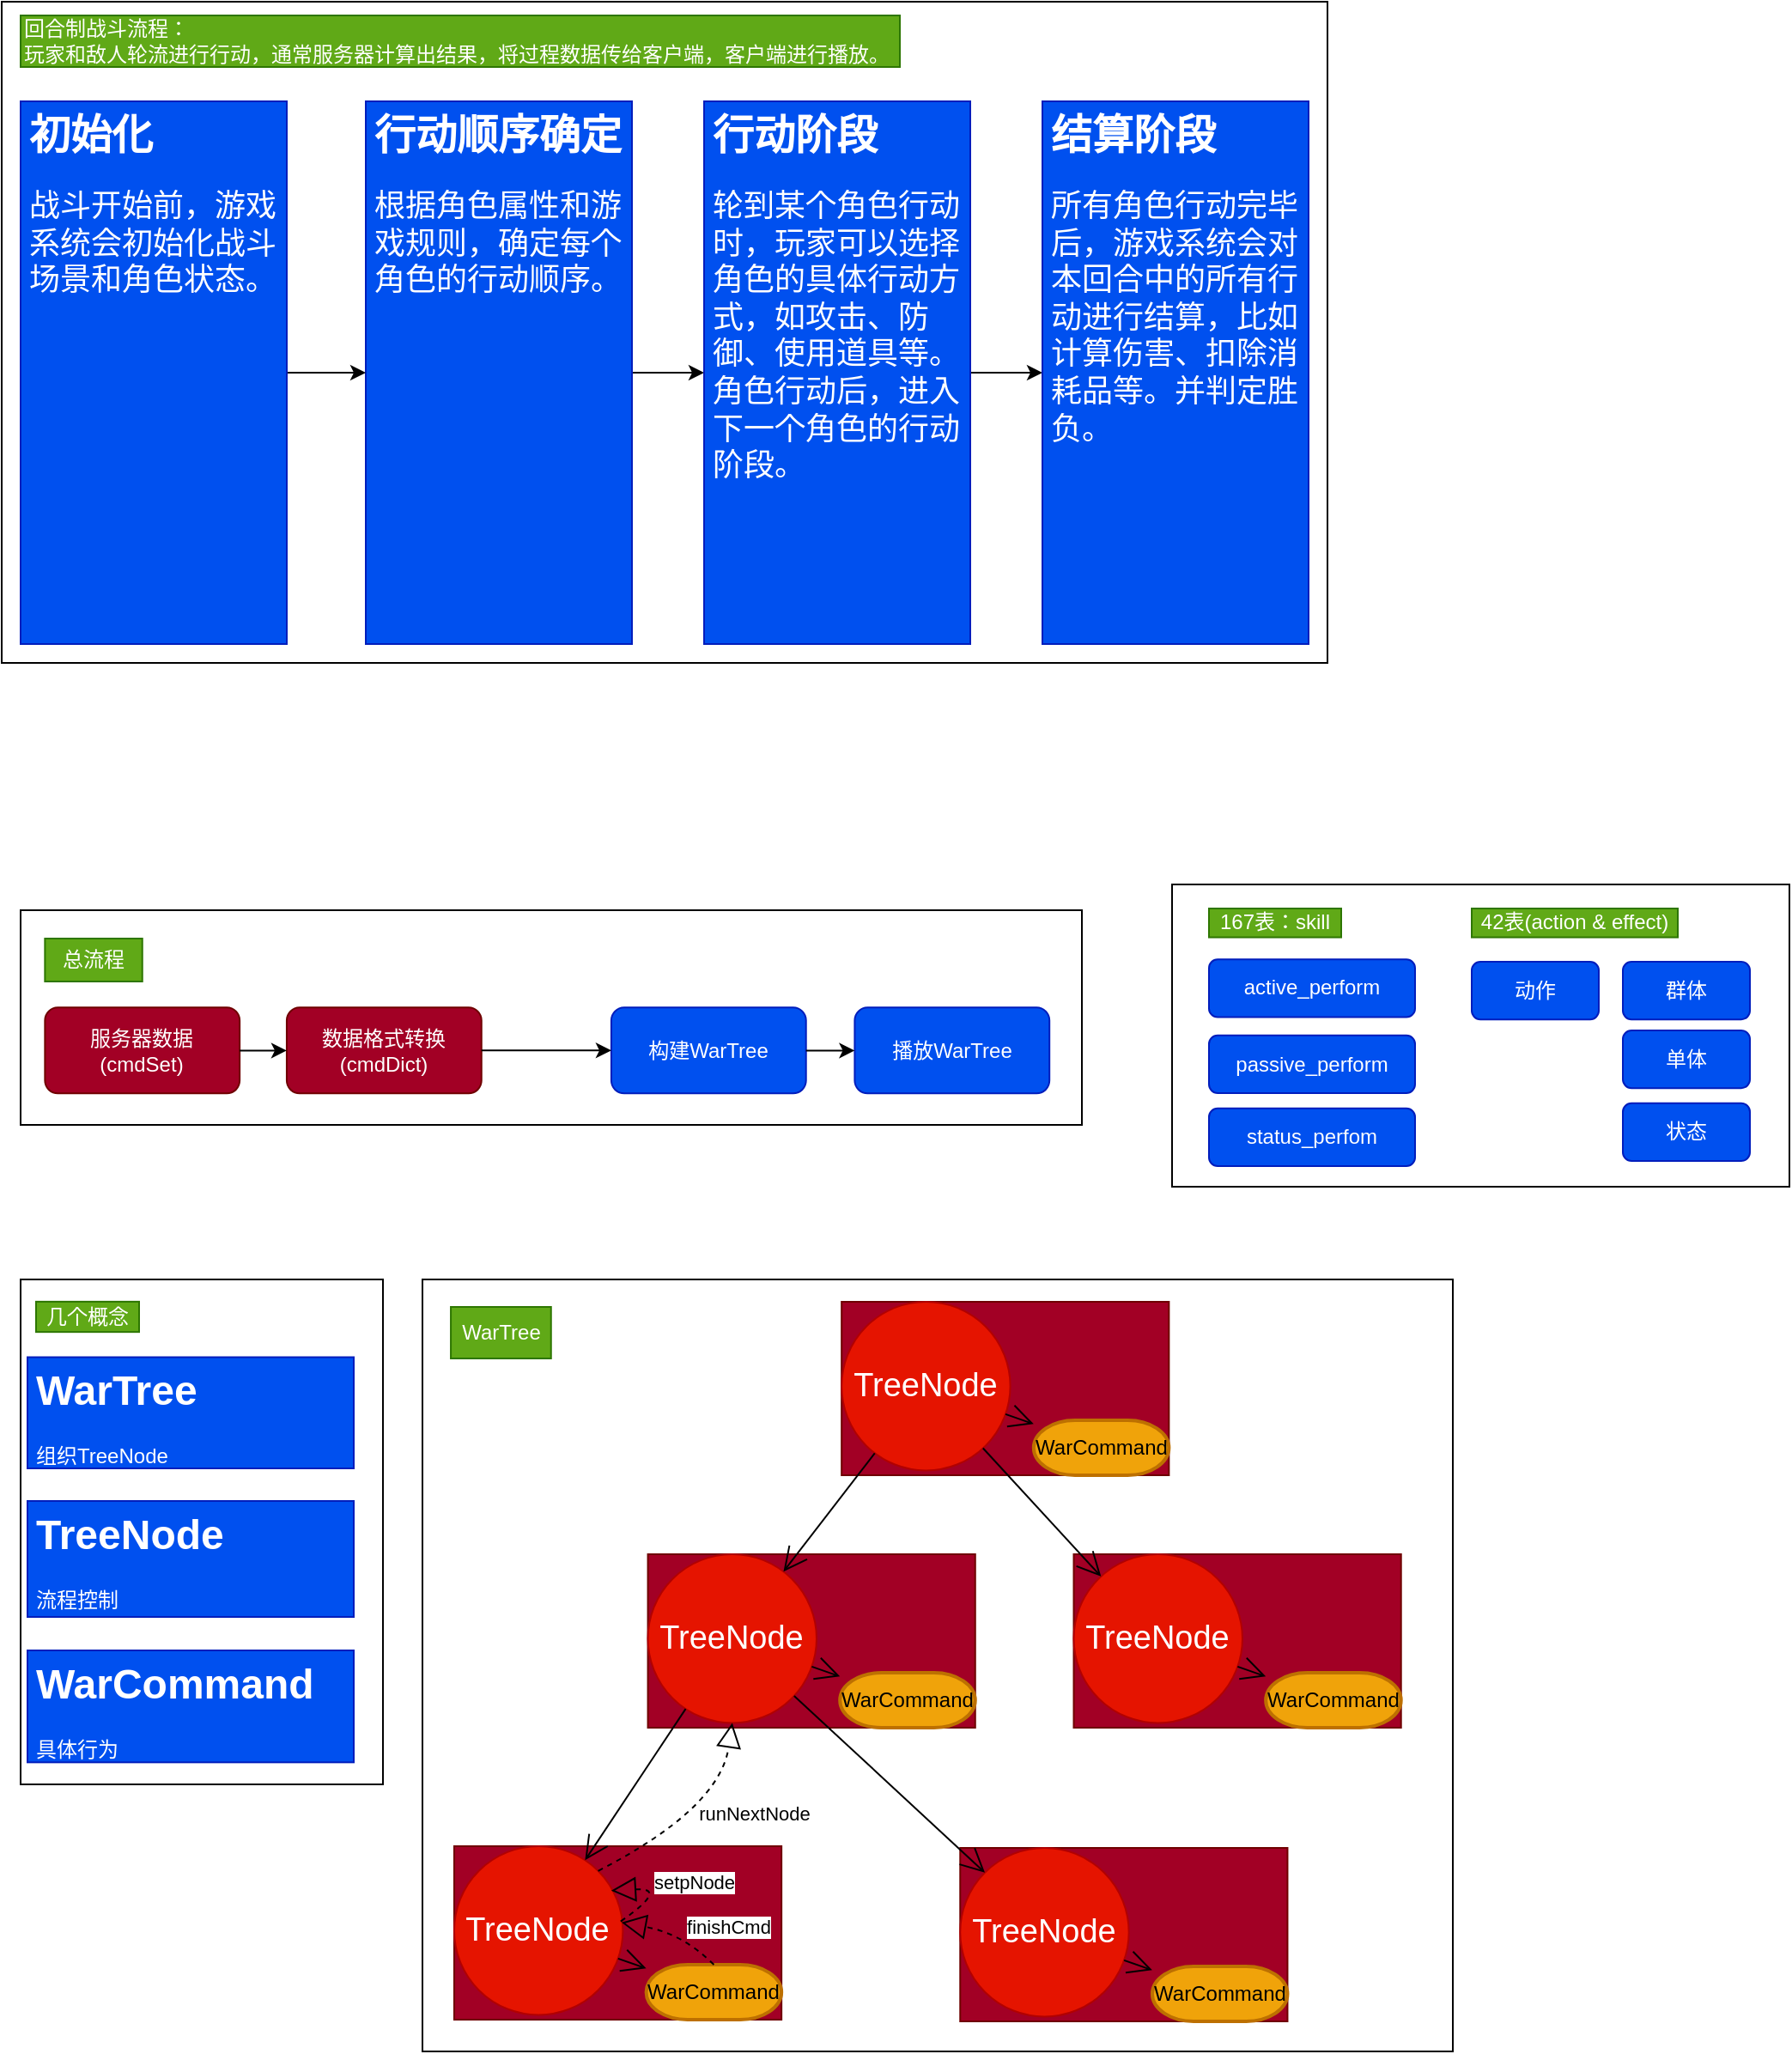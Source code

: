 <mxfile version="21.2.9" type="github">
  <diagram name="fight" id="PLqmu2ai47BeC7IDLRvL">
    <mxGraphModel dx="989" dy="1354" grid="0" gridSize="10" guides="1" tooltips="1" connect="1" arrows="1" fold="1" page="1" pageScale="1" pageWidth="1169" pageHeight="827" math="0" shadow="0">
      <root>
        <mxCell id="0" />
        <mxCell id="1" parent="0" />
        <mxCell id="Ucgf8HChTW4hrIL-4ixv-142" value="" style="rounded=0;whiteSpace=wrap;html=1;" vertex="1" parent="1">
          <mxGeometry x="4" y="-501" width="772" height="385" as="geometry" />
        </mxCell>
        <mxCell id="Ucgf8HChTW4hrIL-4ixv-23" value="" style="group" vertex="1" connectable="0" parent="1">
          <mxGeometry x="15" y="243" width="211" height="294" as="geometry" />
        </mxCell>
        <mxCell id="Ucgf8HChTW4hrIL-4ixv-22" value="" style="rounded=0;whiteSpace=wrap;html=1;" vertex="1" parent="Ucgf8HChTW4hrIL-4ixv-23">
          <mxGeometry width="211" height="294.0" as="geometry" />
        </mxCell>
        <mxCell id="Ucgf8HChTW4hrIL-4ixv-17" value="&lt;h1&gt;WarTree&lt;/h1&gt;&lt;p&gt;组织TreeNode&lt;/p&gt;" style="text;html=1;strokeColor=#001DBC;fillColor=#0050ef;spacing=5;spacingTop=-20;whiteSpace=wrap;overflow=hidden;rounded=0;fontColor=#ffffff;" vertex="1" parent="Ucgf8HChTW4hrIL-4ixv-23">
          <mxGeometry x="4" y="45.27" width="190" height="64.73" as="geometry" />
        </mxCell>
        <mxCell id="Ucgf8HChTW4hrIL-4ixv-18" value="&lt;h1&gt;TreeNode&amp;nbsp;&lt;br&gt;&lt;/h1&gt;&lt;p&gt;流程控制&lt;/p&gt;" style="text;html=1;strokeColor=#001DBC;fillColor=#0050ef;spacing=5;spacingTop=-20;whiteSpace=wrap;overflow=hidden;rounded=0;fontColor=#ffffff;" vertex="1" parent="Ucgf8HChTW4hrIL-4ixv-23">
          <mxGeometry x="4" y="129" width="190" height="67.52" as="geometry" />
        </mxCell>
        <mxCell id="Ucgf8HChTW4hrIL-4ixv-19" value="几个概念" style="text;html=1;strokeColor=#2D7600;fillColor=#60a917;align=center;verticalAlign=middle;whiteSpace=wrap;rounded=0;fontColor=#ffffff;" vertex="1" parent="Ucgf8HChTW4hrIL-4ixv-23">
          <mxGeometry x="9" y="12.936" width="60" height="17.64" as="geometry" />
        </mxCell>
        <mxCell id="Ucgf8HChTW4hrIL-4ixv-20" value="&lt;h1&gt;WarCommand &lt;br&gt;&lt;/h1&gt;&lt;p&gt;具体行为&lt;/p&gt;" style="text;html=1;strokeColor=#001DBC;fillColor=#0050ef;spacing=5;spacingTop=-20;whiteSpace=wrap;overflow=hidden;rounded=0;fontColor=#ffffff;" vertex="1" parent="Ucgf8HChTW4hrIL-4ixv-23">
          <mxGeometry x="4" y="216" width="190" height="65.17" as="geometry" />
        </mxCell>
        <mxCell id="Ucgf8HChTW4hrIL-4ixv-24" value="" style="group" vertex="1" connectable="0" parent="1">
          <mxGeometry x="15" y="28" width="618" height="125" as="geometry" />
        </mxCell>
        <mxCell id="Ucgf8HChTW4hrIL-4ixv-15" value="" style="rounded=0;whiteSpace=wrap;html=1;" vertex="1" parent="Ucgf8HChTW4hrIL-4ixv-24">
          <mxGeometry width="618" height="125.0" as="geometry" />
        </mxCell>
        <mxCell id="Ucgf8HChTW4hrIL-4ixv-8" value="服务器数据&lt;br&gt;(cmdSet)" style="rounded=1;whiteSpace=wrap;html=1;fillColor=#a20025;fontColor=#ffffff;strokeColor=#6F0000;" vertex="1" parent="Ucgf8HChTW4hrIL-4ixv-24">
          <mxGeometry x="14.174" y="56.667" width="113.394" height="50.0" as="geometry" />
        </mxCell>
        <mxCell id="Ucgf8HChTW4hrIL-4ixv-9" value="数据格式转换(cmdDict)" style="whiteSpace=wrap;html=1;rounded=1;fillColor=#a20025;fontColor=#ffffff;strokeColor=#6F0000;" vertex="1" parent="Ucgf8HChTW4hrIL-4ixv-24">
          <mxGeometry x="154.972" y="56.667" width="113.394" height="50.0" as="geometry" />
        </mxCell>
        <mxCell id="Ucgf8HChTW4hrIL-4ixv-10" value="" style="edgeStyle=orthogonalEdgeStyle;rounded=0;orthogonalLoop=1;jettySize=auto;html=1;" edge="1" parent="Ucgf8HChTW4hrIL-4ixv-24" source="Ucgf8HChTW4hrIL-4ixv-8" target="Ucgf8HChTW4hrIL-4ixv-9">
          <mxGeometry relative="1" as="geometry" />
        </mxCell>
        <mxCell id="Ucgf8HChTW4hrIL-4ixv-11" value="构建WarTree" style="whiteSpace=wrap;html=1;rounded=1;fillColor=#0050ef;fontColor=#ffffff;strokeColor=#001DBC;" vertex="1" parent="Ucgf8HChTW4hrIL-4ixv-24">
          <mxGeometry x="343.963" y="56.667" width="113.394" height="50.0" as="geometry" />
        </mxCell>
        <mxCell id="Ucgf8HChTW4hrIL-4ixv-12" value="" style="edgeStyle=orthogonalEdgeStyle;rounded=0;orthogonalLoop=1;jettySize=auto;html=1;" edge="1" parent="Ucgf8HChTW4hrIL-4ixv-24" source="Ucgf8HChTW4hrIL-4ixv-9" target="Ucgf8HChTW4hrIL-4ixv-11">
          <mxGeometry relative="1" as="geometry" />
        </mxCell>
        <mxCell id="Ucgf8HChTW4hrIL-4ixv-13" value="播放WarTree" style="whiteSpace=wrap;html=1;rounded=1;fillColor=#0050ef;fontColor=#ffffff;strokeColor=#001DBC;" vertex="1" parent="Ucgf8HChTW4hrIL-4ixv-24">
          <mxGeometry x="485.706" y="56.667" width="113.394" height="50.0" as="geometry" />
        </mxCell>
        <mxCell id="Ucgf8HChTW4hrIL-4ixv-14" value="" style="edgeStyle=orthogonalEdgeStyle;rounded=0;orthogonalLoop=1;jettySize=auto;html=1;" edge="1" parent="Ucgf8HChTW4hrIL-4ixv-24" source="Ucgf8HChTW4hrIL-4ixv-11" target="Ucgf8HChTW4hrIL-4ixv-13">
          <mxGeometry relative="1" as="geometry" />
        </mxCell>
        <mxCell id="Ucgf8HChTW4hrIL-4ixv-16" value="总流程" style="text;html=1;strokeColor=#2D7600;fillColor=#60a917;align=center;verticalAlign=middle;whiteSpace=wrap;rounded=0;fontColor=#ffffff;" vertex="1" parent="Ucgf8HChTW4hrIL-4ixv-24">
          <mxGeometry x="14.174" y="16.5" width="56.697" height="25.0" as="geometry" />
        </mxCell>
        <mxCell id="Ucgf8HChTW4hrIL-4ixv-105" value="" style="group" vertex="1" connectable="0" parent="1">
          <mxGeometry x="249" y="243" width="600" height="449.5" as="geometry" />
        </mxCell>
        <mxCell id="Ucgf8HChTW4hrIL-4ixv-86" value="" style="rounded=0;whiteSpace=wrap;html=1;" vertex="1" parent="Ucgf8HChTW4hrIL-4ixv-105">
          <mxGeometry width="600" height="449.5" as="geometry" />
        </mxCell>
        <mxCell id="Ucgf8HChTW4hrIL-4ixv-58" value="" style="group;fillColor=#a20025;fontColor=#ffffff;strokeColor=#6F0000;" vertex="1" connectable="0" parent="Ucgf8HChTW4hrIL-4ixv-105">
          <mxGeometry x="244.084" y="13" width="190.6" height="101" as="geometry" />
        </mxCell>
        <mxCell id="Ucgf8HChTW4hrIL-4ixv-25" value="&lt;font style=&quot;font-size: 19px;&quot;&gt;TreeNode&lt;/font&gt;" style="ellipse;whiteSpace=wrap;html=1;aspect=fixed;fillColor=#e51400;fontColor=#ffffff;strokeColor=#B20000;" vertex="1" parent="Ucgf8HChTW4hrIL-4ixv-58">
          <mxGeometry width="98.217" height="98.217" as="geometry" />
        </mxCell>
        <mxCell id="Ucgf8HChTW4hrIL-4ixv-29" value="WarCommand" style="strokeWidth=2;html=1;shape=mxgraph.flowchart.terminator;whiteSpace=wrap;fillColor=#f0a30a;fontColor=#000000;strokeColor=#BD7000;" vertex="1" parent="Ucgf8HChTW4hrIL-4ixv-58">
          <mxGeometry x="111.831" y="69" width="78.768" height="32" as="geometry" />
        </mxCell>
        <mxCell id="Ucgf8HChTW4hrIL-4ixv-32" value="" style="endArrow=open;endFill=1;endSize=12;html=1;rounded=0;" edge="1" parent="Ucgf8HChTW4hrIL-4ixv-58" source="Ucgf8HChTW4hrIL-4ixv-25" target="Ucgf8HChTW4hrIL-4ixv-29">
          <mxGeometry width="160" relative="1" as="geometry">
            <mxPoint x="-433.712" y="-176.5" as="sourcePoint" />
            <mxPoint x="253.809" y="52.5" as="targetPoint" />
          </mxGeometry>
        </mxCell>
        <mxCell id="Ucgf8HChTW4hrIL-4ixv-59" value="" style="group;fillColor=#a20025;fontColor=#ffffff;strokeColor=#6F0000;" vertex="1" connectable="0" parent="Ucgf8HChTW4hrIL-4ixv-105">
          <mxGeometry x="131.28" y="160" width="190.6" height="101" as="geometry" />
        </mxCell>
        <mxCell id="Ucgf8HChTW4hrIL-4ixv-60" value="&lt;font style=&quot;font-size: 19px;&quot;&gt;TreeNode&lt;/font&gt;" style="ellipse;whiteSpace=wrap;html=1;aspect=fixed;fillColor=#e51400;fontColor=#ffffff;strokeColor=#B20000;" vertex="1" parent="Ucgf8HChTW4hrIL-4ixv-59">
          <mxGeometry width="98.217" height="98.217" as="geometry" />
        </mxCell>
        <mxCell id="Ucgf8HChTW4hrIL-4ixv-61" value="WarCommand" style="strokeWidth=2;html=1;shape=mxgraph.flowchart.terminator;whiteSpace=wrap;fillColor=#f0a30a;fontColor=#000000;strokeColor=#BD7000;" vertex="1" parent="Ucgf8HChTW4hrIL-4ixv-59">
          <mxGeometry x="111.831" y="69" width="78.768" height="32" as="geometry" />
        </mxCell>
        <mxCell id="Ucgf8HChTW4hrIL-4ixv-62" value="" style="endArrow=open;endFill=1;endSize=12;html=1;rounded=0;" edge="1" parent="Ucgf8HChTW4hrIL-4ixv-59" source="Ucgf8HChTW4hrIL-4ixv-60" target="Ucgf8HChTW4hrIL-4ixv-61">
          <mxGeometry width="160" relative="1" as="geometry">
            <mxPoint x="-433.712" y="-176.5" as="sourcePoint" />
            <mxPoint x="253.809" y="52.5" as="targetPoint" />
          </mxGeometry>
        </mxCell>
        <mxCell id="Ucgf8HChTW4hrIL-4ixv-63" value="" style="group;fillColor=#a20025;fontColor=#ffffff;strokeColor=#6F0000;" vertex="1" connectable="0" parent="Ucgf8HChTW4hrIL-4ixv-105">
          <mxGeometry x="379.254" y="160" width="190.6" height="101" as="geometry" />
        </mxCell>
        <mxCell id="Ucgf8HChTW4hrIL-4ixv-64" value="&lt;font style=&quot;font-size: 19px;&quot;&gt;TreeNode&lt;/font&gt;" style="ellipse;whiteSpace=wrap;html=1;aspect=fixed;fillColor=#e51400;fontColor=#ffffff;strokeColor=#B20000;" vertex="1" parent="Ucgf8HChTW4hrIL-4ixv-63">
          <mxGeometry width="98.217" height="98.217" as="geometry" />
        </mxCell>
        <mxCell id="Ucgf8HChTW4hrIL-4ixv-65" value="WarCommand" style="strokeWidth=2;html=1;shape=mxgraph.flowchart.terminator;whiteSpace=wrap;fillColor=#f0a30a;fontColor=#000000;strokeColor=#BD7000;" vertex="1" parent="Ucgf8HChTW4hrIL-4ixv-63">
          <mxGeometry x="111.831" y="69" width="78.768" height="32" as="geometry" />
        </mxCell>
        <mxCell id="Ucgf8HChTW4hrIL-4ixv-66" value="" style="endArrow=open;endFill=1;endSize=12;html=1;rounded=0;" edge="1" parent="Ucgf8HChTW4hrIL-4ixv-63" source="Ucgf8HChTW4hrIL-4ixv-64" target="Ucgf8HChTW4hrIL-4ixv-65">
          <mxGeometry width="160" relative="1" as="geometry">
            <mxPoint x="-433.712" y="-176.5" as="sourcePoint" />
            <mxPoint x="253.809" y="52.5" as="targetPoint" />
          </mxGeometry>
        </mxCell>
        <mxCell id="Ucgf8HChTW4hrIL-4ixv-67" value="" style="group;fillColor=#a20025;fontColor=#ffffff;strokeColor=#6F0000;" vertex="1" connectable="0" parent="Ucgf8HChTW4hrIL-4ixv-105">
          <mxGeometry x="18.476" y="330" width="190.6" height="101" as="geometry" />
        </mxCell>
        <mxCell id="Ucgf8HChTW4hrIL-4ixv-68" value="&lt;font style=&quot;font-size: 19px;&quot;&gt;TreeNode&lt;/font&gt;" style="ellipse;whiteSpace=wrap;html=1;aspect=fixed;fillColor=#e51400;fontColor=#ffffff;strokeColor=#B20000;" vertex="1" parent="Ucgf8HChTW4hrIL-4ixv-67">
          <mxGeometry width="98.217" height="98.217" as="geometry" />
        </mxCell>
        <mxCell id="Ucgf8HChTW4hrIL-4ixv-69" value="WarCommand" style="strokeWidth=2;html=1;shape=mxgraph.flowchart.terminator;whiteSpace=wrap;fillColor=#f0a30a;fontColor=#000000;strokeColor=#BD7000;" vertex="1" parent="Ucgf8HChTW4hrIL-4ixv-67">
          <mxGeometry x="111.831" y="69" width="78.768" height="32" as="geometry" />
        </mxCell>
        <mxCell id="Ucgf8HChTW4hrIL-4ixv-70" value="" style="endArrow=open;endFill=1;endSize=12;html=1;rounded=0;" edge="1" parent="Ucgf8HChTW4hrIL-4ixv-67" source="Ucgf8HChTW4hrIL-4ixv-68" target="Ucgf8HChTW4hrIL-4ixv-69">
          <mxGeometry width="160" relative="1" as="geometry">
            <mxPoint x="-433.712" y="-176.5" as="sourcePoint" />
            <mxPoint x="253.809" y="52.5" as="targetPoint" />
          </mxGeometry>
        </mxCell>
        <mxCell id="Ucgf8HChTW4hrIL-4ixv-110" value="" style="endArrow=block;dashed=1;endFill=0;endSize=12;html=1;curved=1;exitX=0.5;exitY=0;exitDx=0;exitDy=0;exitPerimeter=0;entryX=0.992;entryY=0.452;entryDx=0;entryDy=0;entryPerimeter=0;" edge="1" parent="Ucgf8HChTW4hrIL-4ixv-67" source="Ucgf8HChTW4hrIL-4ixv-69" target="Ucgf8HChTW4hrIL-4ixv-68">
          <mxGeometry width="160" relative="1" as="geometry">
            <mxPoint x="155.592" y="43" as="sourcePoint" />
            <mxPoint x="311.183" y="43" as="targetPoint" />
            <Array as="points">
              <mxPoint x="133.225" y="51" />
            </Array>
          </mxGeometry>
        </mxCell>
        <mxCell id="Ucgf8HChTW4hrIL-4ixv-111" value="finishCmd" style="edgeLabel;html=1;align=center;verticalAlign=middle;resizable=0;points=[];" vertex="1" connectable="0" parent="Ucgf8HChTW4hrIL-4ixv-110">
          <mxGeometry x="0.508" y="7" relative="1" as="geometry">
            <mxPoint x="48" y="-7" as="offset" />
          </mxGeometry>
        </mxCell>
        <mxCell id="Ucgf8HChTW4hrIL-4ixv-109" value="" style="endArrow=block;dashed=1;endFill=0;endSize=12;html=1;curved=1;exitX=0.987;exitY=0.446;exitDx=0;exitDy=0;exitPerimeter=0;entryX=0.931;entryY=0.264;entryDx=0;entryDy=0;entryPerimeter=0;" edge="1" parent="Ucgf8HChTW4hrIL-4ixv-67" source="Ucgf8HChTW4hrIL-4ixv-68" target="Ucgf8HChTW4hrIL-4ixv-68">
          <mxGeometry width="160" relative="1" as="geometry">
            <mxPoint x="114.749" y="-41" as="sourcePoint" />
            <mxPoint x="270.34" y="-41" as="targetPoint" />
            <Array as="points">
              <mxPoint x="125.446" y="24" />
            </Array>
          </mxGeometry>
        </mxCell>
        <mxCell id="Ucgf8HChTW4hrIL-4ixv-113" value="setpNode" style="edgeLabel;html=1;align=center;verticalAlign=middle;resizable=0;points=[];" vertex="1" connectable="0" parent="Ucgf8HChTW4hrIL-4ixv-109">
          <mxGeometry x="0.407" y="4" relative="1" as="geometry">
            <mxPoint x="27" y="-8" as="offset" />
          </mxGeometry>
        </mxCell>
        <mxCell id="Ucgf8HChTW4hrIL-4ixv-71" value="" style="group;fillColor=#a20025;fontColor=#ffffff;strokeColor=#6F0000;" vertex="1" connectable="0" parent="Ucgf8HChTW4hrIL-4ixv-105">
          <mxGeometry x="313.128" y="331" width="190.6" height="101" as="geometry" />
        </mxCell>
        <mxCell id="Ucgf8HChTW4hrIL-4ixv-72" value="&lt;font style=&quot;font-size: 19px;&quot;&gt;TreeNode&lt;/font&gt;" style="ellipse;whiteSpace=wrap;html=1;aspect=fixed;fillColor=#e51400;fontColor=#ffffff;strokeColor=#B20000;" vertex="1" parent="Ucgf8HChTW4hrIL-4ixv-71">
          <mxGeometry width="98.217" height="98.217" as="geometry" />
        </mxCell>
        <mxCell id="Ucgf8HChTW4hrIL-4ixv-73" value="WarCommand" style="strokeWidth=2;html=1;shape=mxgraph.flowchart.terminator;whiteSpace=wrap;fillColor=#f0a30a;fontColor=#000000;strokeColor=#BD7000;" vertex="1" parent="Ucgf8HChTW4hrIL-4ixv-71">
          <mxGeometry x="111.831" y="69" width="78.768" height="32" as="geometry" />
        </mxCell>
        <mxCell id="Ucgf8HChTW4hrIL-4ixv-74" value="" style="endArrow=open;endFill=1;endSize=12;html=1;rounded=0;" edge="1" parent="Ucgf8HChTW4hrIL-4ixv-71" source="Ucgf8HChTW4hrIL-4ixv-72" target="Ucgf8HChTW4hrIL-4ixv-73">
          <mxGeometry width="160" relative="1" as="geometry">
            <mxPoint x="-433.712" y="-176.5" as="sourcePoint" />
            <mxPoint x="253.809" y="52.5" as="targetPoint" />
          </mxGeometry>
        </mxCell>
        <mxCell id="Ucgf8HChTW4hrIL-4ixv-76" value="" style="endArrow=open;endFill=1;endSize=12;html=1;rounded=0;" edge="1" parent="Ucgf8HChTW4hrIL-4ixv-105" source="Ucgf8HChTW4hrIL-4ixv-25" target="Ucgf8HChTW4hrIL-4ixv-60">
          <mxGeometry width="160" relative="1" as="geometry">
            <mxPoint x="-211.507" y="-153" as="sourcePoint" />
            <mxPoint x="293.193" y="274" as="targetPoint" />
          </mxGeometry>
        </mxCell>
        <mxCell id="Ucgf8HChTW4hrIL-4ixv-82" value="" style="endArrow=open;endFill=1;endSize=12;html=1;rounded=0;" edge="1" parent="Ucgf8HChTW4hrIL-4ixv-105" source="Ucgf8HChTW4hrIL-4ixv-25" target="Ucgf8HChTW4hrIL-4ixv-64">
          <mxGeometry width="160" relative="1" as="geometry">
            <mxPoint x="-211.507" y="-153" as="sourcePoint" />
            <mxPoint x="293.193" y="274" as="targetPoint" />
          </mxGeometry>
        </mxCell>
        <mxCell id="Ucgf8HChTW4hrIL-4ixv-84" value="" style="endArrow=open;endFill=1;endSize=12;html=1;rounded=0;" edge="1" parent="Ucgf8HChTW4hrIL-4ixv-105" source="Ucgf8HChTW4hrIL-4ixv-60" target="Ucgf8HChTW4hrIL-4ixv-68">
          <mxGeometry width="160" relative="1" as="geometry">
            <mxPoint x="-211.507" y="-153" as="sourcePoint" />
            <mxPoint x="180.389" y="421" as="targetPoint" />
          </mxGeometry>
        </mxCell>
        <mxCell id="Ucgf8HChTW4hrIL-4ixv-85" value="" style="endArrow=open;endFill=1;endSize=12;html=1;rounded=0;entryX=0;entryY=0;entryDx=0;entryDy=0;" edge="1" parent="Ucgf8HChTW4hrIL-4ixv-105" source="Ucgf8HChTW4hrIL-4ixv-60" target="Ucgf8HChTW4hrIL-4ixv-72">
          <mxGeometry width="160" relative="1" as="geometry">
            <mxPoint x="-211.507" y="-153" as="sourcePoint" />
            <mxPoint x="180.389" y="421" as="targetPoint" />
          </mxGeometry>
        </mxCell>
        <mxCell id="Ucgf8HChTW4hrIL-4ixv-99" value="WarTree" style="text;html=1;strokeColor=#2D7600;fillColor=#60a917;align=center;verticalAlign=middle;whiteSpace=wrap;rounded=0;fontColor=#ffffff;" vertex="1" parent="Ucgf8HChTW4hrIL-4ixv-105">
          <mxGeometry x="16.532" y="16" width="58.347" height="30" as="geometry" />
        </mxCell>
        <mxCell id="Ucgf8HChTW4hrIL-4ixv-108" value="" style="endArrow=block;dashed=1;endFill=0;endSize=12;html=1;curved=1;exitX=1;exitY=0;exitDx=0;exitDy=0;entryX=0.5;entryY=1;entryDx=0;entryDy=0;" edge="1" parent="Ucgf8HChTW4hrIL-4ixv-105" source="Ucgf8HChTW4hrIL-4ixv-68" target="Ucgf8HChTW4hrIL-4ixv-60">
          <mxGeometry width="160" relative="1" as="geometry">
            <mxPoint x="188.655" y="297" as="sourcePoint" />
            <mxPoint x="344.246" y="297" as="targetPoint" />
            <Array as="points">
              <mxPoint x="173.096" y="308" />
            </Array>
          </mxGeometry>
        </mxCell>
        <mxCell id="Ucgf8HChTW4hrIL-4ixv-114" value="runNextNode" style="edgeLabel;html=1;align=center;verticalAlign=middle;resizable=0;points=[];" vertex="1" connectable="0" parent="Ucgf8HChTW4hrIL-4ixv-108">
          <mxGeometry x="0.169" y="9" relative="1" as="geometry">
            <mxPoint x="27" y="9" as="offset" />
          </mxGeometry>
        </mxCell>
        <mxCell id="Ucgf8HChTW4hrIL-4ixv-129" value="" style="group" vertex="1" connectable="0" parent="1">
          <mxGeometry x="707" y="27" width="338" height="162" as="geometry" />
        </mxCell>
        <mxCell id="Ucgf8HChTW4hrIL-4ixv-120" value="" style="group" vertex="1" connectable="0" parent="Ucgf8HChTW4hrIL-4ixv-129">
          <mxGeometry width="338" height="162" as="geometry" />
        </mxCell>
        <mxCell id="Ucgf8HChTW4hrIL-4ixv-128" value="" style="rounded=0;whiteSpace=wrap;html=1;" vertex="1" parent="Ucgf8HChTW4hrIL-4ixv-120">
          <mxGeometry x="-21.5" y="-14" width="359.5" height="176" as="geometry" />
        </mxCell>
        <mxCell id="Ucgf8HChTW4hrIL-4ixv-115" value="167表：skill" style="text;html=1;strokeColor=#2D7600;fillColor=#60a917;align=center;verticalAlign=middle;whiteSpace=wrap;rounded=0;fontColor=#ffffff;" vertex="1" parent="Ucgf8HChTW4hrIL-4ixv-120">
          <mxGeometry width="77" height="16.79" as="geometry" />
        </mxCell>
        <mxCell id="Ucgf8HChTW4hrIL-4ixv-117" value="active_perform" style="whiteSpace=wrap;html=1;rounded=1;fillColor=#0050ef;fontColor=#ffffff;strokeColor=#001DBC;" vertex="1" parent="Ucgf8HChTW4hrIL-4ixv-120">
          <mxGeometry y="29.664" width="120" height="33.582" as="geometry" />
        </mxCell>
        <mxCell id="Ucgf8HChTW4hrIL-4ixv-118" value="passive_perform" style="whiteSpace=wrap;html=1;rounded=1;fillColor=#0050ef;fontColor=#ffffff;strokeColor=#001DBC;" vertex="1" parent="Ucgf8HChTW4hrIL-4ixv-120">
          <mxGeometry y="73.881" width="120" height="33.582" as="geometry" />
        </mxCell>
        <mxCell id="Ucgf8HChTW4hrIL-4ixv-119" value="status_perfom" style="whiteSpace=wrap;html=1;rounded=1;fillColor=#0050ef;fontColor=#ffffff;strokeColor=#001DBC;" vertex="1" parent="Ucgf8HChTW4hrIL-4ixv-120">
          <mxGeometry y="116.418" width="120" height="33.582" as="geometry" />
        </mxCell>
        <mxCell id="Ucgf8HChTW4hrIL-4ixv-122" value="42表(action &amp;amp; effect)" style="text;html=1;strokeColor=#2D7600;fillColor=#60a917;align=center;verticalAlign=middle;whiteSpace=wrap;rounded=0;fontColor=#ffffff;" vertex="1" parent="Ucgf8HChTW4hrIL-4ixv-129">
          <mxGeometry x="153" width="120" height="16.79" as="geometry" />
        </mxCell>
        <mxCell id="Ucgf8HChTW4hrIL-4ixv-123" value="群体" style="whiteSpace=wrap;html=1;rounded=1;fillColor=#0050ef;fontColor=#ffffff;strokeColor=#001DBC;" vertex="1" parent="Ucgf8HChTW4hrIL-4ixv-129">
          <mxGeometry x="241" y="31" width="74" height="33.58" as="geometry" />
        </mxCell>
        <mxCell id="Ucgf8HChTW4hrIL-4ixv-124" value="单体" style="whiteSpace=wrap;html=1;rounded=1;fillColor=#0050ef;fontColor=#ffffff;strokeColor=#001DBC;" vertex="1" parent="Ucgf8HChTW4hrIL-4ixv-129">
          <mxGeometry x="241" y="71" width="74" height="33.58" as="geometry" />
        </mxCell>
        <mxCell id="Ucgf8HChTW4hrIL-4ixv-125" value="状态" style="whiteSpace=wrap;html=1;rounded=1;fillColor=#0050ef;fontColor=#ffffff;strokeColor=#001DBC;" vertex="1" parent="Ucgf8HChTW4hrIL-4ixv-129">
          <mxGeometry x="241" y="113.42" width="74" height="33.58" as="geometry" />
        </mxCell>
        <mxCell id="Ucgf8HChTW4hrIL-4ixv-126" value="动作" style="whiteSpace=wrap;html=1;rounded=1;fillColor=#0050ef;fontColor=#ffffff;strokeColor=#001DBC;" vertex="1" parent="Ucgf8HChTW4hrIL-4ixv-129">
          <mxGeometry x="153" y="31" width="74" height="33.58" as="geometry" />
        </mxCell>
        <mxCell id="Ucgf8HChTW4hrIL-4ixv-137" style="edgeStyle=orthogonalEdgeStyle;rounded=0;orthogonalLoop=1;jettySize=auto;html=1;" edge="1" parent="1" source="Ucgf8HChTW4hrIL-4ixv-131" target="Ucgf8HChTW4hrIL-4ixv-134">
          <mxGeometry relative="1" as="geometry" />
        </mxCell>
        <mxCell id="Ucgf8HChTW4hrIL-4ixv-131" value="&lt;h1&gt;行动顺序确定&lt;/h1&gt;&lt;p&gt;&lt;font style=&quot;font-size: 18px;&quot;&gt;根据角色属性和游戏规则，确定每个角色的行动顺序。&lt;/font&gt;&lt;br&gt;&lt;/p&gt;&lt;div&gt;&lt;br&gt;&lt;/div&gt;" style="text;html=1;strokeColor=#001DBC;fillColor=#0050ef;spacing=5;spacingTop=-20;whiteSpace=wrap;overflow=hidden;rounded=0;fontColor=#ffffff;" vertex="1" parent="1">
          <mxGeometry x="216" y="-443" width="155" height="316" as="geometry" />
        </mxCell>
        <mxCell id="Ucgf8HChTW4hrIL-4ixv-136" style="edgeStyle=orthogonalEdgeStyle;rounded=0;orthogonalLoop=1;jettySize=auto;html=1;" edge="1" parent="1" source="Ucgf8HChTW4hrIL-4ixv-133" target="Ucgf8HChTW4hrIL-4ixv-131">
          <mxGeometry relative="1" as="geometry" />
        </mxCell>
        <mxCell id="Ucgf8HChTW4hrIL-4ixv-133" value="&lt;h1&gt;初始化&lt;/h1&gt;&lt;p&gt;&lt;font style=&quot;font-size: 18px;&quot;&gt;战斗开始前，游戏系统会初始化战斗场景和角色状态。&lt;/font&gt;&lt;br&gt;&lt;/p&gt;&lt;div&gt;&lt;br&gt;&lt;/div&gt;" style="text;html=1;strokeColor=#001DBC;fillColor=#0050ef;spacing=5;spacingTop=-20;whiteSpace=wrap;overflow=hidden;rounded=0;fontColor=#ffffff;" vertex="1" parent="1">
          <mxGeometry x="15" y="-443" width="155" height="316" as="geometry" />
        </mxCell>
        <mxCell id="Ucgf8HChTW4hrIL-4ixv-138" style="edgeStyle=orthogonalEdgeStyle;rounded=0;orthogonalLoop=1;jettySize=auto;html=1;" edge="1" parent="1" source="Ucgf8HChTW4hrIL-4ixv-134" target="Ucgf8HChTW4hrIL-4ixv-135">
          <mxGeometry relative="1" as="geometry" />
        </mxCell>
        <mxCell id="Ucgf8HChTW4hrIL-4ixv-134" value="&lt;h1&gt;行动阶段&lt;/h1&gt;&lt;p&gt;&lt;font style=&quot;font-size: 18px;&quot;&gt;轮到某个角色行动时，玩家可以选择角色的具体行动方式，如攻击、防御、使用道具等。角色行动后，进入下一个角色的行动阶段。&lt;/font&gt;&lt;/p&gt;&lt;div&gt;&lt;br&gt;&lt;/div&gt;&lt;div&gt;&lt;br&gt;&lt;/div&gt;" style="text;html=1;strokeColor=#001DBC;fillColor=#0050ef;spacing=5;spacingTop=-20;whiteSpace=wrap;overflow=hidden;rounded=0;fontColor=#ffffff;" vertex="1" parent="1">
          <mxGeometry x="413" y="-443" width="155" height="316" as="geometry" />
        </mxCell>
        <mxCell id="Ucgf8HChTW4hrIL-4ixv-135" value="&lt;h1&gt;结算阶段&lt;/h1&gt;&lt;p&gt;&lt;font style=&quot;font-size: 18px;&quot;&gt;所有角色行动完毕后，游戏系统会对本回合中的所有行动进行结算，比如计算伤害、扣除消耗品等。并判定胜负。&lt;/font&gt;&lt;/p&gt;&lt;div&gt;&lt;br&gt;&lt;/div&gt;&lt;div&gt;&lt;br&gt;&lt;/div&gt;&lt;div&gt;&lt;br&gt;&lt;/div&gt;" style="text;html=1;strokeColor=#001DBC;fillColor=#0050ef;spacing=5;spacingTop=-20;whiteSpace=wrap;overflow=hidden;rounded=0;fontColor=#ffffff;" vertex="1" parent="1">
          <mxGeometry x="610" y="-443" width="155" height="316" as="geometry" />
        </mxCell>
        <mxCell id="Ucgf8HChTW4hrIL-4ixv-139" value="回合制战斗流程：&lt;br&gt;&lt;div style=&quot;&quot;&gt;&lt;span style=&quot;background-color: initial;&quot;&gt;玩家和敌人轮流进行行动，通常服务器计算出结果，将过程数据传给客户端，客户端进行播放。&lt;/span&gt;&lt;/div&gt;" style="text;html=1;strokeColor=#2D7600;fillColor=#60a917;align=left;verticalAlign=middle;whiteSpace=wrap;rounded=0;fontColor=#ffffff;" vertex="1" parent="1">
          <mxGeometry x="15" y="-493" width="512" height="30" as="geometry" />
        </mxCell>
      </root>
    </mxGraphModel>
  </diagram>
</mxfile>
